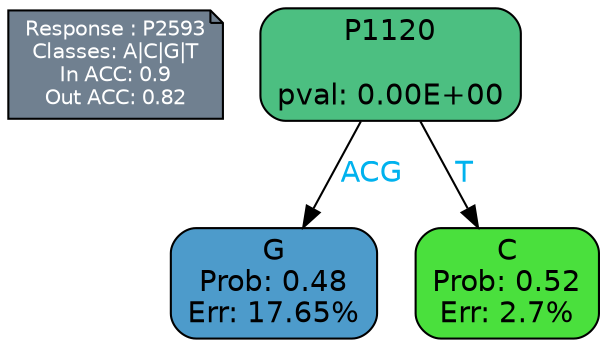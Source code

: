 digraph Tree {
node [shape=box, style="filled, rounded", color="black", fontname=helvetica] ;
graph [ranksep=equally, splines=polylines, bgcolor=transparent, dpi=600] ;
edge [fontname=helvetica] ;
LEGEND [label="Response : P2593
Classes: A|C|G|T
In ACC: 0.9
Out ACC: 0.82
",shape=note,align=left,style=filled,fillcolor="slategray",fontcolor="white",fontsize=10];1 [label="P1120

pval: 0.00E+00", fillcolor="#4cbf81"] ;
2 [label="G
Prob: 0.48
Err: 17.65%", fillcolor="#4d9bcb"] ;
3 [label="C
Prob: 0.52
Err: 2.7%", fillcolor="#4ae03d"] ;
1 -> 2 [label="ACG",fontcolor=deepskyblue2] ;
1 -> 3 [label="T",fontcolor=deepskyblue2] ;
{rank = same; 2;3;}{rank = same; LEGEND;1;}}
